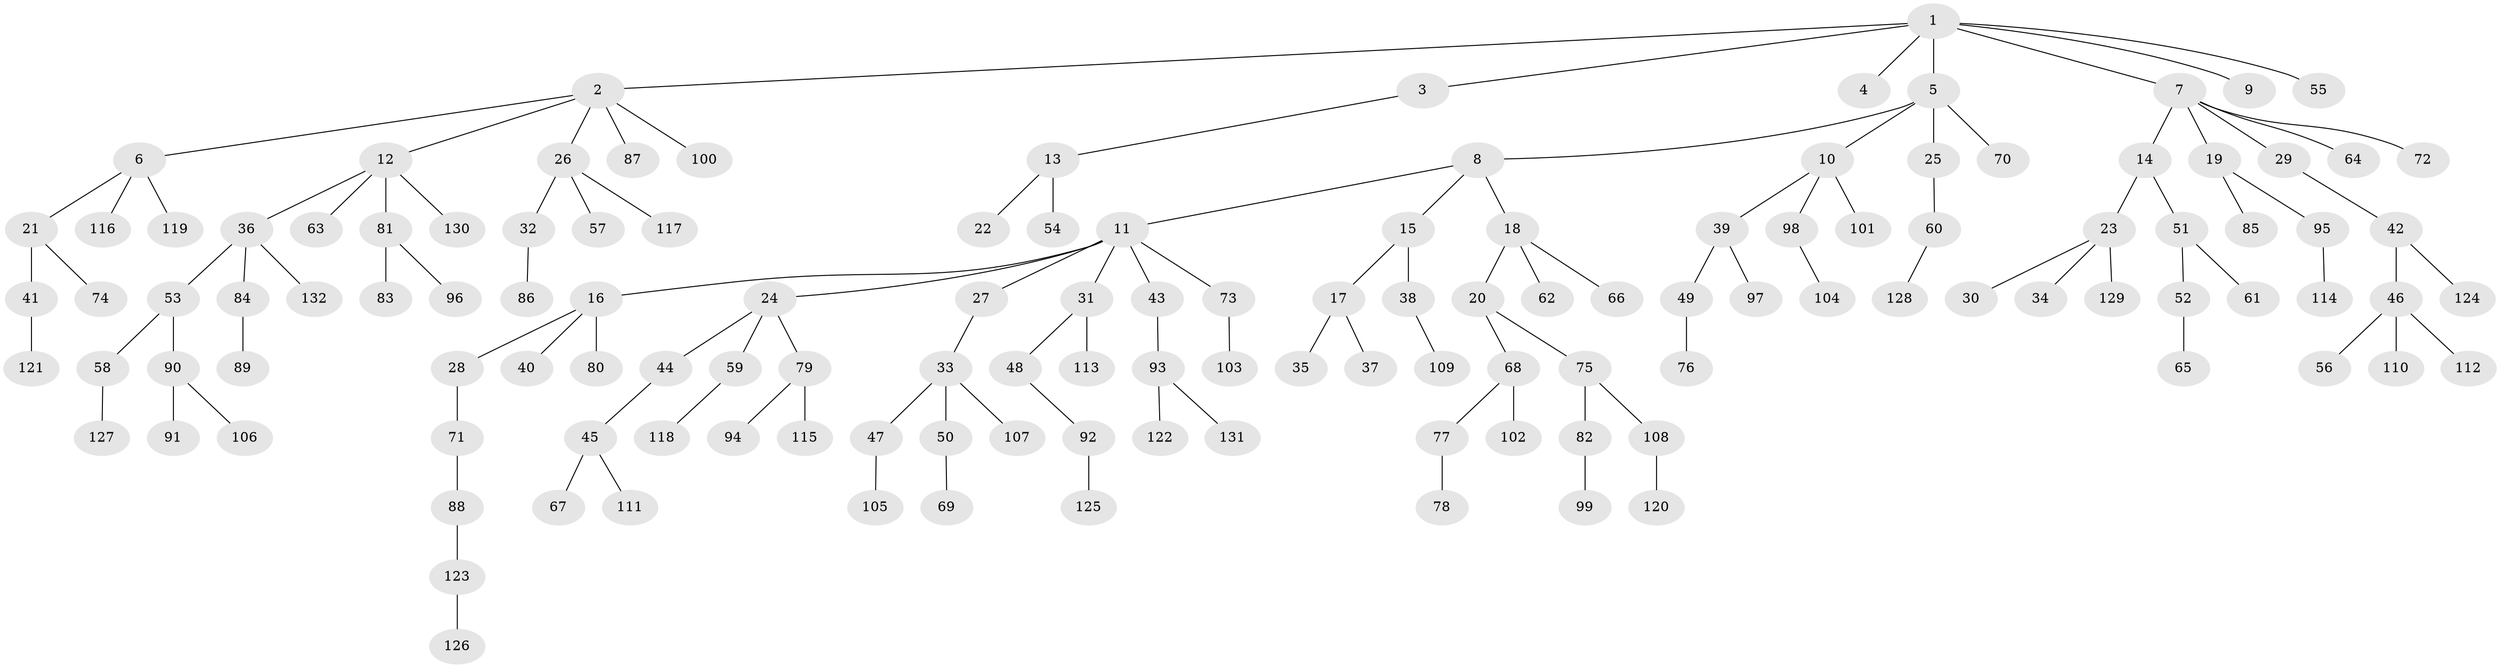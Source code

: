 // Generated by graph-tools (version 1.1) at 2025/02/03/09/25 03:02:27]
// undirected, 132 vertices, 131 edges
graph export_dot {
graph [start="1"]
  node [color=gray90,style=filled];
  1;
  2;
  3;
  4;
  5;
  6;
  7;
  8;
  9;
  10;
  11;
  12;
  13;
  14;
  15;
  16;
  17;
  18;
  19;
  20;
  21;
  22;
  23;
  24;
  25;
  26;
  27;
  28;
  29;
  30;
  31;
  32;
  33;
  34;
  35;
  36;
  37;
  38;
  39;
  40;
  41;
  42;
  43;
  44;
  45;
  46;
  47;
  48;
  49;
  50;
  51;
  52;
  53;
  54;
  55;
  56;
  57;
  58;
  59;
  60;
  61;
  62;
  63;
  64;
  65;
  66;
  67;
  68;
  69;
  70;
  71;
  72;
  73;
  74;
  75;
  76;
  77;
  78;
  79;
  80;
  81;
  82;
  83;
  84;
  85;
  86;
  87;
  88;
  89;
  90;
  91;
  92;
  93;
  94;
  95;
  96;
  97;
  98;
  99;
  100;
  101;
  102;
  103;
  104;
  105;
  106;
  107;
  108;
  109;
  110;
  111;
  112;
  113;
  114;
  115;
  116;
  117;
  118;
  119;
  120;
  121;
  122;
  123;
  124;
  125;
  126;
  127;
  128;
  129;
  130;
  131;
  132;
  1 -- 2;
  1 -- 3;
  1 -- 4;
  1 -- 5;
  1 -- 7;
  1 -- 9;
  1 -- 55;
  2 -- 6;
  2 -- 12;
  2 -- 26;
  2 -- 87;
  2 -- 100;
  3 -- 13;
  5 -- 8;
  5 -- 10;
  5 -- 25;
  5 -- 70;
  6 -- 21;
  6 -- 116;
  6 -- 119;
  7 -- 14;
  7 -- 19;
  7 -- 29;
  7 -- 64;
  7 -- 72;
  8 -- 11;
  8 -- 15;
  8 -- 18;
  10 -- 39;
  10 -- 98;
  10 -- 101;
  11 -- 16;
  11 -- 24;
  11 -- 27;
  11 -- 31;
  11 -- 43;
  11 -- 73;
  12 -- 36;
  12 -- 63;
  12 -- 81;
  12 -- 130;
  13 -- 22;
  13 -- 54;
  14 -- 23;
  14 -- 51;
  15 -- 17;
  15 -- 38;
  16 -- 28;
  16 -- 40;
  16 -- 80;
  17 -- 35;
  17 -- 37;
  18 -- 20;
  18 -- 62;
  18 -- 66;
  19 -- 85;
  19 -- 95;
  20 -- 68;
  20 -- 75;
  21 -- 41;
  21 -- 74;
  23 -- 30;
  23 -- 34;
  23 -- 129;
  24 -- 44;
  24 -- 59;
  24 -- 79;
  25 -- 60;
  26 -- 32;
  26 -- 57;
  26 -- 117;
  27 -- 33;
  28 -- 71;
  29 -- 42;
  31 -- 48;
  31 -- 113;
  32 -- 86;
  33 -- 47;
  33 -- 50;
  33 -- 107;
  36 -- 53;
  36 -- 84;
  36 -- 132;
  38 -- 109;
  39 -- 49;
  39 -- 97;
  41 -- 121;
  42 -- 46;
  42 -- 124;
  43 -- 93;
  44 -- 45;
  45 -- 67;
  45 -- 111;
  46 -- 56;
  46 -- 110;
  46 -- 112;
  47 -- 105;
  48 -- 92;
  49 -- 76;
  50 -- 69;
  51 -- 52;
  51 -- 61;
  52 -- 65;
  53 -- 58;
  53 -- 90;
  58 -- 127;
  59 -- 118;
  60 -- 128;
  68 -- 77;
  68 -- 102;
  71 -- 88;
  73 -- 103;
  75 -- 82;
  75 -- 108;
  77 -- 78;
  79 -- 94;
  79 -- 115;
  81 -- 83;
  81 -- 96;
  82 -- 99;
  84 -- 89;
  88 -- 123;
  90 -- 91;
  90 -- 106;
  92 -- 125;
  93 -- 122;
  93 -- 131;
  95 -- 114;
  98 -- 104;
  108 -- 120;
  123 -- 126;
}
